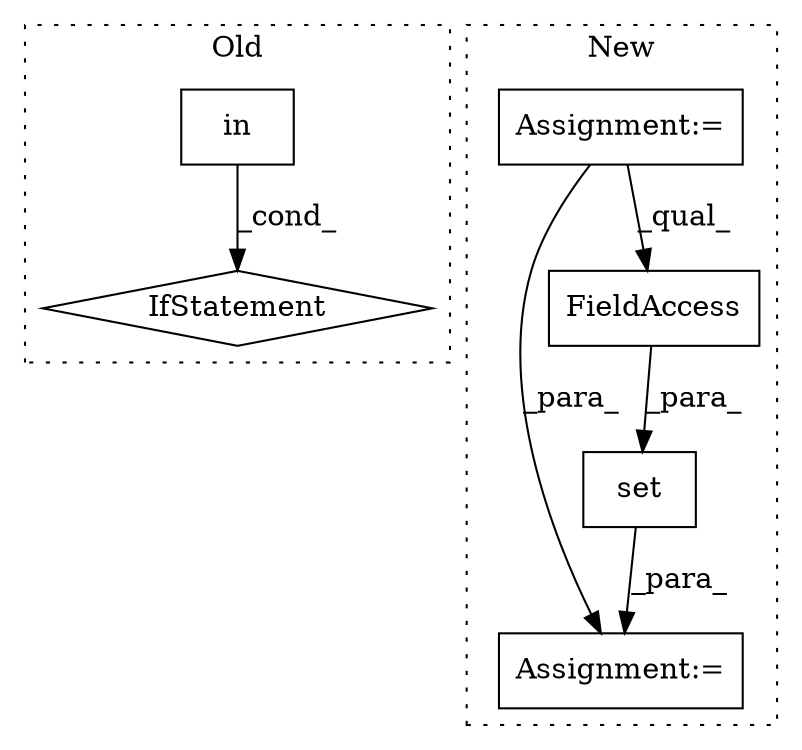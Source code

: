 digraph G {
subgraph cluster0 {
1 [label="in" a="105" s="11368" l="17" shape="box"];
3 [label="IfStatement" a="25" s="11325,11386" l="4,2" shape="diamond"];
label = "Old";
style="dotted";
}
subgraph cluster1 {
2 [label="set" a="32" s="11452,11473" l="4,1" shape="box"];
4 [label="Assignment:=" a="7" s="11425" l="1" shape="box"];
5 [label="Assignment:=" a="7" s="9702" l="6" shape="box"];
6 [label="FieldAccess" a="22" s="11456" l="17" shape="box"];
label = "New";
style="dotted";
}
1 -> 3 [label="_cond_"];
2 -> 4 [label="_para_"];
5 -> 4 [label="_para_"];
5 -> 6 [label="_qual_"];
6 -> 2 [label="_para_"];
}